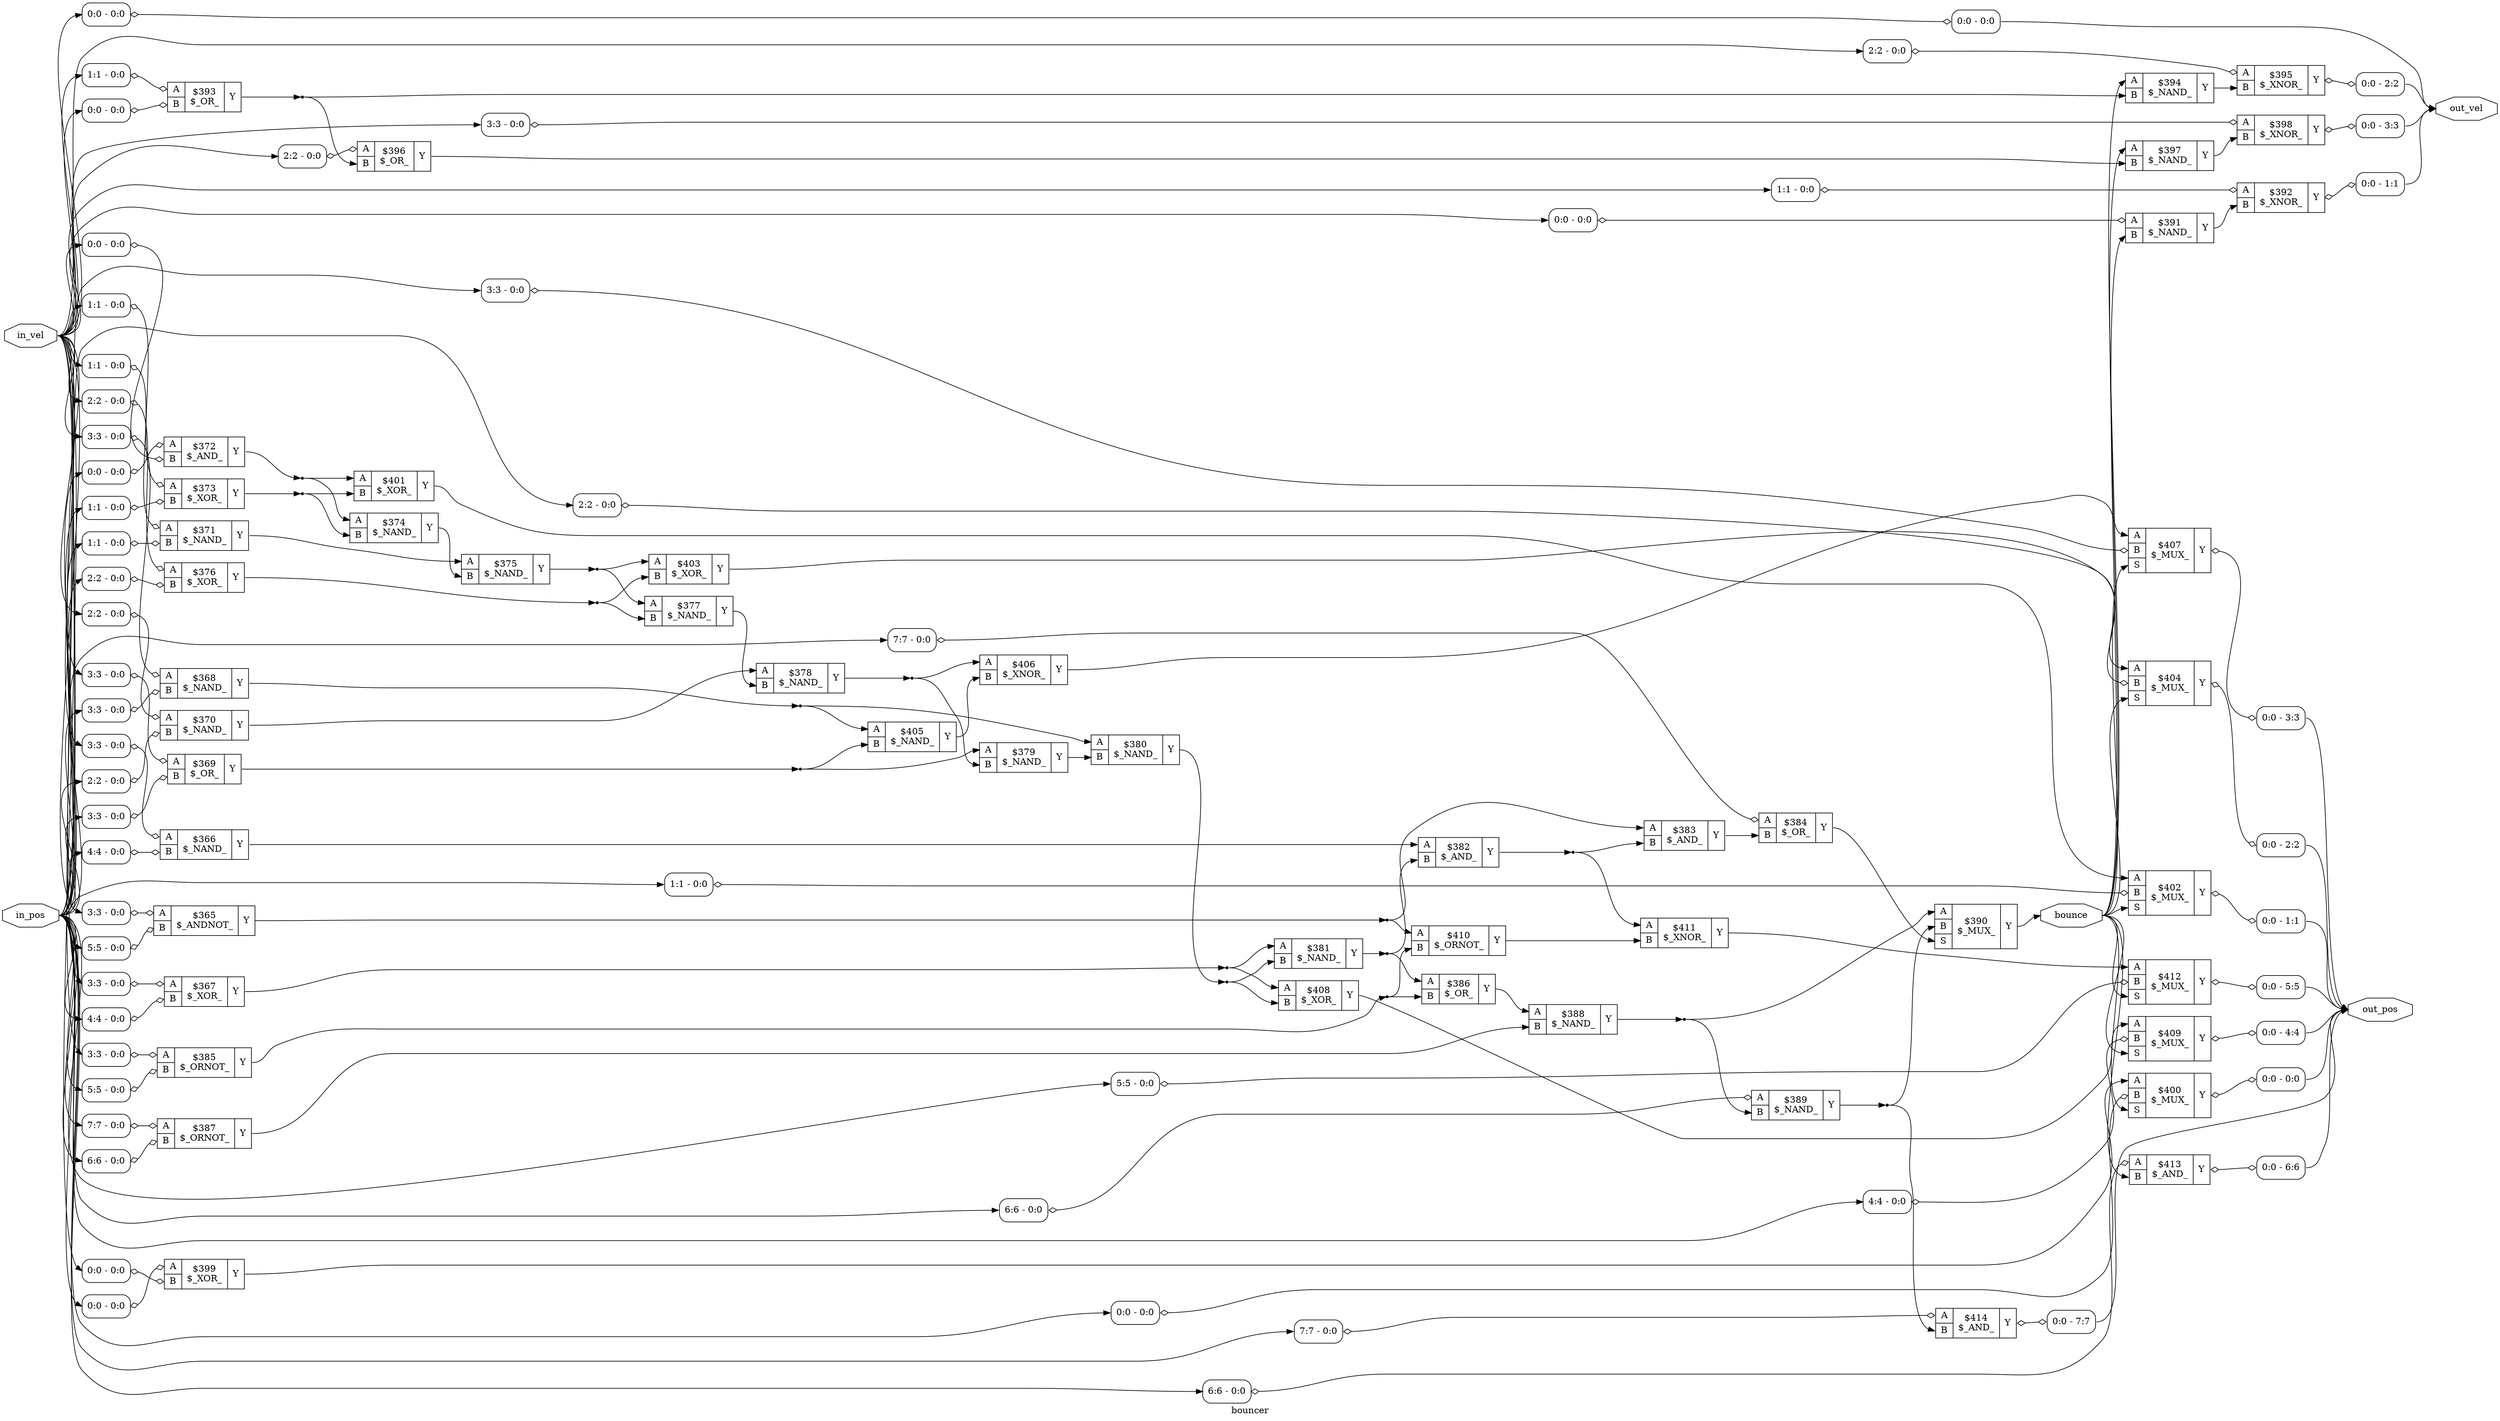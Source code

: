 digraph "bouncer" {
label="bouncer";
rankdir="LR";
remincross=true;
n39 [ shape=octagon, label="bounce", color="black", fontcolor="black" ];
n40 [ shape=octagon, label="in_pos", color="black", fontcolor="black" ];
n41 [ shape=octagon, label="in_vel", color="black", fontcolor="black" ];
n42 [ shape=octagon, label="out_pos", color="black", fontcolor="black" ];
n43 [ shape=octagon, label="out_vel", color="black", fontcolor="black" ];
c47 [ shape=record, label="{{<p44> A|<p45> B}|$365\n$_ANDNOT_|{<p46> Y}}" ];
x0 [ shape=record, style=rounded, label="<s0> 3:3 - 0:0 " ];
x0:e -> c47:p44:w [arrowhead=odiamond, arrowtail=odiamond, dir=both, color="black", label=""];
x1 [ shape=record, style=rounded, label="<s0> 5:5 - 0:0 " ];
x1:e -> c47:p45:w [arrowhead=odiamond, arrowtail=odiamond, dir=both, color="black", label=""];
c48 [ shape=record, label="{{<p44> A|<p45> B}|$366\n$_NAND_|{<p46> Y}}" ];
x2 [ shape=record, style=rounded, label="<s0> 3:3 - 0:0 " ];
x2:e -> c48:p44:w [arrowhead=odiamond, arrowtail=odiamond, dir=both, color="black", label=""];
x3 [ shape=record, style=rounded, label="<s0> 4:4 - 0:0 " ];
x3:e -> c48:p45:w [arrowhead=odiamond, arrowtail=odiamond, dir=both, color="black", label=""];
c49 [ shape=record, label="{{<p44> A|<p45> B}|$367\n$_XOR_|{<p46> Y}}" ];
x4 [ shape=record, style=rounded, label="<s0> 3:3 - 0:0 " ];
x4:e -> c49:p44:w [arrowhead=odiamond, arrowtail=odiamond, dir=both, color="black", label=""];
x5 [ shape=record, style=rounded, label="<s0> 4:4 - 0:0 " ];
x5:e -> c49:p45:w [arrowhead=odiamond, arrowtail=odiamond, dir=both, color="black", label=""];
c50 [ shape=record, label="{{<p44> A|<p45> B}|$368\n$_NAND_|{<p46> Y}}" ];
x6 [ shape=record, style=rounded, label="<s0> 3:3 - 0:0 " ];
x6:e -> c50:p44:w [arrowhead=odiamond, arrowtail=odiamond, dir=both, color="black", label=""];
x7 [ shape=record, style=rounded, label="<s0> 3:3 - 0:0 " ];
x7:e -> c50:p45:w [arrowhead=odiamond, arrowtail=odiamond, dir=both, color="black", label=""];
c51 [ shape=record, label="{{<p44> A|<p45> B}|$369\n$_OR_|{<p46> Y}}" ];
x8 [ shape=record, style=rounded, label="<s0> 3:3 - 0:0 " ];
x8:e -> c51:p44:w [arrowhead=odiamond, arrowtail=odiamond, dir=both, color="black", label=""];
x9 [ shape=record, style=rounded, label="<s0> 3:3 - 0:0 " ];
x9:e -> c51:p45:w [arrowhead=odiamond, arrowtail=odiamond, dir=both, color="black", label=""];
c52 [ shape=record, label="{{<p44> A|<p45> B}|$370\n$_NAND_|{<p46> Y}}" ];
x10 [ shape=record, style=rounded, label="<s0> 2:2 - 0:0 " ];
x10:e -> c52:p44:w [arrowhead=odiamond, arrowtail=odiamond, dir=both, color="black", label=""];
x11 [ shape=record, style=rounded, label="<s0> 2:2 - 0:0 " ];
x11:e -> c52:p45:w [arrowhead=odiamond, arrowtail=odiamond, dir=both, color="black", label=""];
c53 [ shape=record, label="{{<p44> A|<p45> B}|$371\n$_NAND_|{<p46> Y}}" ];
x12 [ shape=record, style=rounded, label="<s0> 1:1 - 0:0 " ];
x12:e -> c53:p44:w [arrowhead=odiamond, arrowtail=odiamond, dir=both, color="black", label=""];
x13 [ shape=record, style=rounded, label="<s0> 1:1 - 0:0 " ];
x13:e -> c53:p45:w [arrowhead=odiamond, arrowtail=odiamond, dir=both, color="black", label=""];
c54 [ shape=record, label="{{<p44> A|<p45> B}|$372\n$_AND_|{<p46> Y}}" ];
x14 [ shape=record, style=rounded, label="<s0> 0:0 - 0:0 " ];
x14:e -> c54:p44:w [arrowhead=odiamond, arrowtail=odiamond, dir=both, color="black", label=""];
x15 [ shape=record, style=rounded, label="<s0> 0:0 - 0:0 " ];
x15:e -> c54:p45:w [arrowhead=odiamond, arrowtail=odiamond, dir=both, color="black", label=""];
c55 [ shape=record, label="{{<p44> A|<p45> B}|$373\n$_XOR_|{<p46> Y}}" ];
x16 [ shape=record, style=rounded, label="<s0> 1:1 - 0:0 " ];
x16:e -> c55:p44:w [arrowhead=odiamond, arrowtail=odiamond, dir=both, color="black", label=""];
x17 [ shape=record, style=rounded, label="<s0> 1:1 - 0:0 " ];
x17:e -> c55:p45:w [arrowhead=odiamond, arrowtail=odiamond, dir=both, color="black", label=""];
c56 [ shape=record, label="{{<p44> A|<p45> B}|$374\n$_NAND_|{<p46> Y}}" ];
c57 [ shape=record, label="{{<p44> A|<p45> B}|$375\n$_NAND_|{<p46> Y}}" ];
c58 [ shape=record, label="{{<p44> A|<p45> B}|$376\n$_XOR_|{<p46> Y}}" ];
x18 [ shape=record, style=rounded, label="<s0> 2:2 - 0:0 " ];
x18:e -> c58:p44:w [arrowhead=odiamond, arrowtail=odiamond, dir=both, color="black", label=""];
x19 [ shape=record, style=rounded, label="<s0> 2:2 - 0:0 " ];
x19:e -> c58:p45:w [arrowhead=odiamond, arrowtail=odiamond, dir=both, color="black", label=""];
c59 [ shape=record, label="{{<p44> A|<p45> B}|$377\n$_NAND_|{<p46> Y}}" ];
c60 [ shape=record, label="{{<p44> A|<p45> B}|$378\n$_NAND_|{<p46> Y}}" ];
c61 [ shape=record, label="{{<p44> A|<p45> B}|$379\n$_NAND_|{<p46> Y}}" ];
c62 [ shape=record, label="{{<p44> A|<p45> B}|$380\n$_NAND_|{<p46> Y}}" ];
c63 [ shape=record, label="{{<p44> A|<p45> B}|$381\n$_NAND_|{<p46> Y}}" ];
c64 [ shape=record, label="{{<p44> A|<p45> B}|$382\n$_AND_|{<p46> Y}}" ];
c65 [ shape=record, label="{{<p44> A|<p45> B}|$383\n$_AND_|{<p46> Y}}" ];
c66 [ shape=record, label="{{<p44> A|<p45> B}|$384\n$_OR_|{<p46> Y}}" ];
x20 [ shape=record, style=rounded, label="<s0> 7:7 - 0:0 " ];
x20:e -> c66:p44:w [arrowhead=odiamond, arrowtail=odiamond, dir=both, color="black", label=""];
c67 [ shape=record, label="{{<p44> A|<p45> B}|$385\n$_ORNOT_|{<p46> Y}}" ];
x21 [ shape=record, style=rounded, label="<s0> 3:3 - 0:0 " ];
x21:e -> c67:p44:w [arrowhead=odiamond, arrowtail=odiamond, dir=both, color="black", label=""];
x22 [ shape=record, style=rounded, label="<s0> 5:5 - 0:0 " ];
x22:e -> c67:p45:w [arrowhead=odiamond, arrowtail=odiamond, dir=both, color="black", label=""];
c68 [ shape=record, label="{{<p44> A|<p45> B}|$386\n$_OR_|{<p46> Y}}" ];
c69 [ shape=record, label="{{<p44> A|<p45> B}|$387\n$_ORNOT_|{<p46> Y}}" ];
x23 [ shape=record, style=rounded, label="<s0> 7:7 - 0:0 " ];
x23:e -> c69:p44:w [arrowhead=odiamond, arrowtail=odiamond, dir=both, color="black", label=""];
x24 [ shape=record, style=rounded, label="<s0> 6:6 - 0:0 " ];
x24:e -> c69:p45:w [arrowhead=odiamond, arrowtail=odiamond, dir=both, color="black", label=""];
c70 [ shape=record, label="{{<p44> A|<p45> B}|$388\n$_NAND_|{<p46> Y}}" ];
c71 [ shape=record, label="{{<p44> A|<p45> B}|$389\n$_NAND_|{<p46> Y}}" ];
x25 [ shape=record, style=rounded, label="<s0> 6:6 - 0:0 " ];
x25:e -> c71:p44:w [arrowhead=odiamond, arrowtail=odiamond, dir=both, color="black", label=""];
c73 [ shape=record, label="{{<p44> A|<p45> B|<p72> S}|$390\n$_MUX_|{<p46> Y}}" ];
c74 [ shape=record, label="{{<p44> A|<p45> B}|$391\n$_NAND_|{<p46> Y}}" ];
x26 [ shape=record, style=rounded, label="<s0> 0:0 - 0:0 " ];
x26:e -> c74:p44:w [arrowhead=odiamond, arrowtail=odiamond, dir=both, color="black", label=""];
c75 [ shape=record, label="{{<p44> A|<p45> B}|$392\n$_XNOR_|{<p46> Y}}" ];
x27 [ shape=record, style=rounded, label="<s0> 1:1 - 0:0 " ];
x27:e -> c75:p44:w [arrowhead=odiamond, arrowtail=odiamond, dir=both, color="black", label=""];
x28 [ shape=record, style=rounded, label="<s0> 0:0 - 1:1 " ];
c75:p46:e -> x28:w [arrowhead=odiamond, arrowtail=odiamond, dir=both, color="black", label=""];
c76 [ shape=record, label="{{<p44> A|<p45> B}|$393\n$_OR_|{<p46> Y}}" ];
x29 [ shape=record, style=rounded, label="<s0> 1:1 - 0:0 " ];
x29:e -> c76:p44:w [arrowhead=odiamond, arrowtail=odiamond, dir=both, color="black", label=""];
x30 [ shape=record, style=rounded, label="<s0> 0:0 - 0:0 " ];
x30:e -> c76:p45:w [arrowhead=odiamond, arrowtail=odiamond, dir=both, color="black", label=""];
c77 [ shape=record, label="{{<p44> A|<p45> B}|$394\n$_NAND_|{<p46> Y}}" ];
c78 [ shape=record, label="{{<p44> A|<p45> B}|$395\n$_XNOR_|{<p46> Y}}" ];
x31 [ shape=record, style=rounded, label="<s0> 2:2 - 0:0 " ];
x31:e -> c78:p44:w [arrowhead=odiamond, arrowtail=odiamond, dir=both, color="black", label=""];
x32 [ shape=record, style=rounded, label="<s0> 0:0 - 2:2 " ];
c78:p46:e -> x32:w [arrowhead=odiamond, arrowtail=odiamond, dir=both, color="black", label=""];
c79 [ shape=record, label="{{<p44> A|<p45> B}|$396\n$_OR_|{<p46> Y}}" ];
x33 [ shape=record, style=rounded, label="<s0> 2:2 - 0:0 " ];
x33:e -> c79:p44:w [arrowhead=odiamond, arrowtail=odiamond, dir=both, color="black", label=""];
c80 [ shape=record, label="{{<p44> A|<p45> B}|$397\n$_NAND_|{<p46> Y}}" ];
c81 [ shape=record, label="{{<p44> A|<p45> B}|$398\n$_XNOR_|{<p46> Y}}" ];
x34 [ shape=record, style=rounded, label="<s0> 3:3 - 0:0 " ];
x34:e -> c81:p44:w [arrowhead=odiamond, arrowtail=odiamond, dir=both, color="black", label=""];
x35 [ shape=record, style=rounded, label="<s0> 0:0 - 3:3 " ];
c81:p46:e -> x35:w [arrowhead=odiamond, arrowtail=odiamond, dir=both, color="black", label=""];
c82 [ shape=record, label="{{<p44> A|<p45> B}|$399\n$_XOR_|{<p46> Y}}" ];
x36 [ shape=record, style=rounded, label="<s0> 0:0 - 0:0 " ];
x36:e -> c82:p44:w [arrowhead=odiamond, arrowtail=odiamond, dir=both, color="black", label=""];
x37 [ shape=record, style=rounded, label="<s0> 0:0 - 0:0 " ];
x37:e -> c82:p45:w [arrowhead=odiamond, arrowtail=odiamond, dir=both, color="black", label=""];
c83 [ shape=record, label="{{<p44> A|<p45> B|<p72> S}|$400\n$_MUX_|{<p46> Y}}" ];
x38 [ shape=record, style=rounded, label="<s0> 0:0 - 0:0 " ];
x38:e -> c83:p45:w [arrowhead=odiamond, arrowtail=odiamond, dir=both, color="black", label=""];
x39 [ shape=record, style=rounded, label="<s0> 0:0 - 0:0 " ];
c83:p46:e -> x39:w [arrowhead=odiamond, arrowtail=odiamond, dir=both, color="black", label=""];
c84 [ shape=record, label="{{<p44> A|<p45> B}|$401\n$_XOR_|{<p46> Y}}" ];
c85 [ shape=record, label="{{<p44> A|<p45> B|<p72> S}|$402\n$_MUX_|{<p46> Y}}" ];
x40 [ shape=record, style=rounded, label="<s0> 1:1 - 0:0 " ];
x40:e -> c85:p45:w [arrowhead=odiamond, arrowtail=odiamond, dir=both, color="black", label=""];
x41 [ shape=record, style=rounded, label="<s0> 0:0 - 1:1 " ];
c85:p46:e -> x41:w [arrowhead=odiamond, arrowtail=odiamond, dir=both, color="black", label=""];
c86 [ shape=record, label="{{<p44> A|<p45> B}|$403\n$_XOR_|{<p46> Y}}" ];
c87 [ shape=record, label="{{<p44> A|<p45> B|<p72> S}|$404\n$_MUX_|{<p46> Y}}" ];
x42 [ shape=record, style=rounded, label="<s0> 2:2 - 0:0 " ];
x42:e -> c87:p45:w [arrowhead=odiamond, arrowtail=odiamond, dir=both, color="black", label=""];
x43 [ shape=record, style=rounded, label="<s0> 0:0 - 2:2 " ];
c87:p46:e -> x43:w [arrowhead=odiamond, arrowtail=odiamond, dir=both, color="black", label=""];
c88 [ shape=record, label="{{<p44> A|<p45> B}|$405\n$_NAND_|{<p46> Y}}" ];
c89 [ shape=record, label="{{<p44> A|<p45> B}|$406\n$_XNOR_|{<p46> Y}}" ];
c90 [ shape=record, label="{{<p44> A|<p45> B|<p72> S}|$407\n$_MUX_|{<p46> Y}}" ];
x44 [ shape=record, style=rounded, label="<s0> 3:3 - 0:0 " ];
x44:e -> c90:p45:w [arrowhead=odiamond, arrowtail=odiamond, dir=both, color="black", label=""];
x45 [ shape=record, style=rounded, label="<s0> 0:0 - 3:3 " ];
c90:p46:e -> x45:w [arrowhead=odiamond, arrowtail=odiamond, dir=both, color="black", label=""];
c91 [ shape=record, label="{{<p44> A|<p45> B}|$408\n$_XOR_|{<p46> Y}}" ];
c92 [ shape=record, label="{{<p44> A|<p45> B|<p72> S}|$409\n$_MUX_|{<p46> Y}}" ];
x46 [ shape=record, style=rounded, label="<s0> 4:4 - 0:0 " ];
x46:e -> c92:p45:w [arrowhead=odiamond, arrowtail=odiamond, dir=both, color="black", label=""];
x47 [ shape=record, style=rounded, label="<s0> 0:0 - 4:4 " ];
c92:p46:e -> x47:w [arrowhead=odiamond, arrowtail=odiamond, dir=both, color="black", label=""];
c93 [ shape=record, label="{{<p44> A|<p45> B}|$410\n$_ORNOT_|{<p46> Y}}" ];
c94 [ shape=record, label="{{<p44> A|<p45> B}|$411\n$_XNOR_|{<p46> Y}}" ];
c95 [ shape=record, label="{{<p44> A|<p45> B|<p72> S}|$412\n$_MUX_|{<p46> Y}}" ];
x48 [ shape=record, style=rounded, label="<s0> 5:5 - 0:0 " ];
x48:e -> c95:p45:w [arrowhead=odiamond, arrowtail=odiamond, dir=both, color="black", label=""];
x49 [ shape=record, style=rounded, label="<s0> 0:0 - 5:5 " ];
c95:p46:e -> x49:w [arrowhead=odiamond, arrowtail=odiamond, dir=both, color="black", label=""];
c96 [ shape=record, label="{{<p44> A|<p45> B}|$413\n$_AND_|{<p46> Y}}" ];
x50 [ shape=record, style=rounded, label="<s0> 6:6 - 0:0 " ];
x50:e -> c96:p44:w [arrowhead=odiamond, arrowtail=odiamond, dir=both, color="black", label=""];
x51 [ shape=record, style=rounded, label="<s0> 0:0 - 6:6 " ];
c96:p46:e -> x51:w [arrowhead=odiamond, arrowtail=odiamond, dir=both, color="black", label=""];
c97 [ shape=record, label="{{<p44> A|<p45> B}|$414\n$_AND_|{<p46> Y}}" ];
x52 [ shape=record, style=rounded, label="<s0> 7:7 - 0:0 " ];
x52:e -> c97:p44:w [arrowhead=odiamond, arrowtail=odiamond, dir=both, color="black", label=""];
x53 [ shape=record, style=rounded, label="<s0> 0:0 - 7:7 " ];
c97:p46:e -> x53:w [arrowhead=odiamond, arrowtail=odiamond, dir=both, color="black", label=""];
x54 [ shape=record, style=rounded, label="<s0> 0:0 - 0:0 " ];
x55 [ shape=record, style=rounded, label="<s0> 0:0 - 0:0 " ];
x54:e -> x55:w [arrowhead=odiamond, arrowtail=odiamond, dir=both, color="black", label=""];
n1 [ shape=point ];
c47:p46:e -> n1:w [color="black", label=""];
n1:e -> c65:p44:w [color="black", label=""];
n1:e -> c93:p44:w [color="black", label=""];
c56:p46:e -> c57:p45:w [color="black", label=""];
n11 [ shape=point ];
c57:p46:e -> n11:w [color="black", label=""];
n11:e -> c59:p44:w [color="black", label=""];
n11:e -> c86:p44:w [color="black", label=""];
n12 [ shape=point ];
c58:p46:e -> n12:w [color="black", label=""];
n12:e -> c59:p45:w [color="black", label=""];
n12:e -> c86:p45:w [color="black", label=""];
c59:p46:e -> c60:p45:w [color="black", label=""];
n14 [ shape=point ];
c60:p46:e -> n14:w [color="black", label=""];
n14:e -> c61:p45:w [color="black", label=""];
n14:e -> c89:p44:w [color="black", label=""];
c61:p46:e -> c62:p45:w [color="black", label=""];
n16 [ shape=point ];
c62:p46:e -> n16:w [color="black", label=""];
n16:e -> c63:p45:w [color="black", label=""];
n16:e -> c91:p45:w [color="black", label=""];
n17 [ shape=point ];
c63:p46:e -> n17:w [color="black", label=""];
n17:e -> c64:p45:w [color="black", label=""];
n17:e -> c68:p44:w [color="black", label=""];
n18 [ shape=point ];
c64:p46:e -> n18:w [color="black", label=""];
n18:e -> c65:p45:w [color="black", label=""];
n18:e -> c94:p44:w [color="black", label=""];
c65:p46:e -> c66:p45:w [color="black", label=""];
c48:p46:e -> c64:p44:w [color="black", label=""];
c66:p46:e -> c73:p72:w [color="black", label=""];
n21 [ shape=point ];
c67:p46:e -> n21:w [color="black", label=""];
n21:e -> c68:p45:w [color="black", label=""];
n21:e -> c93:p45:w [color="black", label=""];
c68:p46:e -> c70:p44:w [color="black", label=""];
c69:p46:e -> c70:p45:w [color="black", label=""];
n24 [ shape=point ];
c70:p46:e -> n24:w [color="black", label=""];
n24:e -> c71:p45:w [color="black", label=""];
n24:e -> c73:p44:w [color="black", label=""];
n25 [ shape=point ];
c71:p46:e -> n25:w [color="black", label=""];
n25:e -> c73:p45:w [color="black", label=""];
n25:e -> c97:p45:w [color="black", label=""];
c74:p46:e -> c75:p45:w [color="black", label=""];
n27 [ shape=point ];
c76:p46:e -> n27:w [color="black", label=""];
n27:e -> c77:p45:w [color="black", label=""];
n27:e -> c79:p45:w [color="black", label=""];
c77:p46:e -> c78:p45:w [color="black", label=""];
c79:p46:e -> c80:p45:w [color="black", label=""];
n3 [ shape=point ];
c49:p46:e -> n3:w [color="black", label=""];
n3:e -> c63:p44:w [color="black", label=""];
n3:e -> c91:p44:w [color="black", label=""];
c80:p46:e -> c81:p45:w [color="black", label=""];
c82:p46:e -> c83:p44:w [color="black", label=""];
c84:p46:e -> c85:p44:w [color="black", label=""];
c86:p46:e -> c87:p44:w [color="black", label=""];
c88:p46:e -> c89:p45:w [color="black", label=""];
c89:p46:e -> c90:p44:w [color="black", label=""];
c91:p46:e -> c92:p44:w [color="black", label=""];
c93:p46:e -> c94:p45:w [color="black", label=""];
c94:p46:e -> c95:p44:w [color="black", label=""];
c73:p46:e -> n39:w [color="black", label=""];
n39:e -> c74:p45:w [color="black", label=""];
n39:e -> c77:p44:w [color="black", label=""];
n39:e -> c80:p44:w [color="black", label=""];
n39:e -> c83:p72:w [color="black", label=""];
n39:e -> c85:p72:w [color="black", label=""];
n39:e -> c87:p72:w [color="black", label=""];
n39:e -> c90:p72:w [color="black", label=""];
n39:e -> c92:p72:w [color="black", label=""];
n39:e -> c95:p72:w [color="black", label=""];
n39:e -> c96:p45:w [color="black", label=""];
n4 [ shape=point ];
c50:p46:e -> n4:w [color="black", label=""];
n4:e -> c62:p44:w [color="black", label=""];
n4:e -> c88:p44:w [color="black", label=""];
n40:e -> x11:s0:w [color="black", label=""];
n40:e -> x13:s0:w [color="black", label=""];
n40:e -> x14:s0:w [color="black", label=""];
n40:e -> x17:s0:w [color="black", label=""];
n40:e -> x19:s0:w [color="black", label=""];
n40:e -> x1:s0:w [color="black", label=""];
n40:e -> x20:s0:w [color="black", label=""];
n40:e -> x22:s0:w [color="black", label=""];
n40:e -> x23:s0:w [color="black", label=""];
n40:e -> x24:s0:w [color="black", label=""];
n40:e -> x25:s0:w [color="black", label=""];
n40:e -> x36:s0:w [color="black", label=""];
n40:e -> x38:s0:w [color="black", label=""];
n40:e -> x3:s0:w [color="black", label=""];
n40:e -> x40:s0:w [color="black", label=""];
n40:e -> x42:s0:w [color="black", label=""];
n40:e -> x44:s0:w [color="black", label=""];
n40:e -> x46:s0:w [color="black", label=""];
n40:e -> x48:s0:w [color="black", label=""];
n40:e -> x50:s0:w [color="black", label=""];
n40:e -> x52:s0:w [color="black", label=""];
n40:e -> x5:s0:w [color="black", label=""];
n40:e -> x7:s0:w [color="black", label=""];
n40:e -> x9:s0:w [color="black", label=""];
n41:e -> x0:s0:w [color="black", label=""];
n41:e -> x10:s0:w [color="black", label=""];
n41:e -> x12:s0:w [color="black", label=""];
n41:e -> x15:s0:w [color="black", label=""];
n41:e -> x16:s0:w [color="black", label=""];
n41:e -> x18:s0:w [color="black", label=""];
n41:e -> x21:s0:w [color="black", label=""];
n41:e -> x26:s0:w [color="black", label=""];
n41:e -> x27:s0:w [color="black", label=""];
n41:e -> x29:s0:w [color="black", label=""];
n41:e -> x2:s0:w [color="black", label=""];
n41:e -> x30:s0:w [color="black", label=""];
n41:e -> x31:s0:w [color="black", label=""];
n41:e -> x33:s0:w [color="black", label=""];
n41:e -> x34:s0:w [color="black", label=""];
n41:e -> x37:s0:w [color="black", label=""];
n41:e -> x4:s0:w [color="black", label=""];
n41:e -> x54:s0:w [color="black", label=""];
n41:e -> x6:s0:w [color="black", label=""];
n41:e -> x8:s0:w [color="black", label=""];
x39:s0:e -> n42:w [color="black", label=""];
x41:s0:e -> n42:w [color="black", label=""];
x43:s0:e -> n42:w [color="black", label=""];
x45:s0:e -> n42:w [color="black", label=""];
x47:s0:e -> n42:w [color="black", label=""];
x49:s0:e -> n42:w [color="black", label=""];
x51:s0:e -> n42:w [color="black", label=""];
x53:s0:e -> n42:w [color="black", label=""];
x28:s0:e -> n43:w [color="black", label=""];
x32:s0:e -> n43:w [color="black", label=""];
x35:s0:e -> n43:w [color="black", label=""];
x55:s0:e -> n43:w [color="black", label=""];
n5 [ shape=point ];
c51:p46:e -> n5:w [color="black", label=""];
n5:e -> c61:p44:w [color="black", label=""];
n5:e -> c88:p45:w [color="black", label=""];
c52:p46:e -> c60:p44:w [color="black", label=""];
c53:p46:e -> c57:p44:w [color="black", label=""];
n8 [ shape=point ];
c54:p46:e -> n8:w [color="black", label=""];
n8:e -> c56:p44:w [color="black", label=""];
n8:e -> c84:p44:w [color="black", label=""];
n9 [ shape=point ];
c55:p46:e -> n9:w [color="black", label=""];
n9:e -> c56:p45:w [color="black", label=""];
n9:e -> c84:p45:w [color="black", label=""];
}
